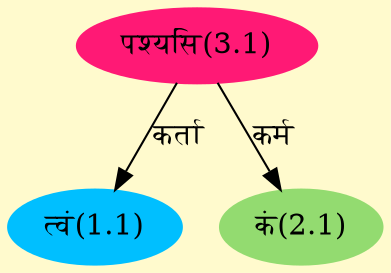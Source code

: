 digraph G{
rankdir=BT;
 compound=true;
 bgcolor="lemonchiffon1";
Node1_1 [style=filled, color="#00BFFF" label = "त्वं(1.1)"]
Node3_1 [style=filled, color="#FF1975" label = "पश्यसि(3.1)"]
Node2_1 [style=filled, color="#93DB70" label = "कं(2.1)"]
/* Start of Relations section */

Node1_1 -> Node3_1 [  label="कर्ता"  dir="back" ]
Node2_1 -> Node3_1 [  label="कर्म"  dir="back" ]
}
